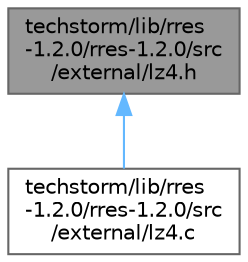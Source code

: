 digraph "techstorm/lib/rres-1.2.0/rres-1.2.0/src/external/lz4.h"
{
 // LATEX_PDF_SIZE
  bgcolor="transparent";
  edge [fontname=Helvetica,fontsize=10,labelfontname=Helvetica,labelfontsize=10];
  node [fontname=Helvetica,fontsize=10,shape=box,height=0.2,width=0.4];
  Node1 [id="Node000001",label="techstorm/lib/rres\l-1.2.0/rres-1.2.0/src\l/external/lz4.h",height=0.2,width=0.4,color="gray40", fillcolor="grey60", style="filled", fontcolor="black",tooltip=" "];
  Node1 -> Node2 [id="edge1_Node000001_Node000002",dir="back",color="steelblue1",style="solid",tooltip=" "];
  Node2 [id="Node000002",label="techstorm/lib/rres\l-1.2.0/rres-1.2.0/src\l/external/lz4.c",height=0.2,width=0.4,color="grey40", fillcolor="white", style="filled",URL="$lz4_8c.html",tooltip=" "];
}
